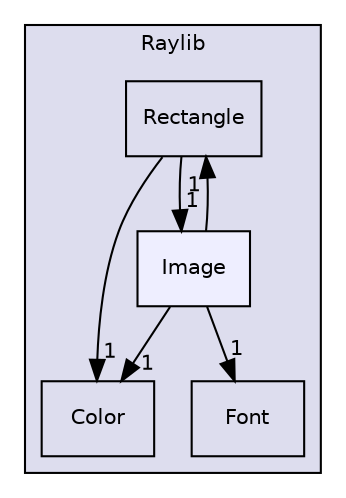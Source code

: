 digraph "Documents/GitHub/B-YEP-400-LYN-4-1-indiestudio-lucas.guichard/Lib/XRaylib/Raylib/Image" {
  compound=true
  node [ fontsize="10", fontname="Helvetica"];
  edge [ labelfontsize="10", labelfontname="Helvetica"];
  subgraph clusterdir_de334b3105e3c27a200be04983862f6f {
    graph [ bgcolor="#ddddee", pencolor="black", label="Raylib" fontname="Helvetica", fontsize="10", URL="dir_de334b3105e3c27a200be04983862f6f.html"]
  dir_04ae11eb1dc9e50af04680fcd1aacb7e [shape=box label="Color" URL="dir_04ae11eb1dc9e50af04680fcd1aacb7e.html"];
  dir_4fae295f01a2965dff9d34ef9d6f9183 [shape=box label="Rectangle" URL="dir_4fae295f01a2965dff9d34ef9d6f9183.html"];
  dir_656373ca76ccc6d30fb490662f00e3e2 [shape=box label="Font" URL="dir_656373ca76ccc6d30fb490662f00e3e2.html"];
  dir_4c43a692b8b851a62e1ab45380eba154 [shape=box, label="Image", style="filled", fillcolor="#eeeeff", pencolor="black", URL="dir_4c43a692b8b851a62e1ab45380eba154.html"];
  }
  dir_4fae295f01a2965dff9d34ef9d6f9183->dir_04ae11eb1dc9e50af04680fcd1aacb7e [headlabel="1", labeldistance=1.5 headhref="dir_000043_000032.html"];
  dir_4fae295f01a2965dff9d34ef9d6f9183->dir_4c43a692b8b851a62e1ab45380eba154 [headlabel="1", labeldistance=1.5 headhref="dir_000043_000038.html"];
  dir_4c43a692b8b851a62e1ab45380eba154->dir_04ae11eb1dc9e50af04680fcd1aacb7e [headlabel="1", labeldistance=1.5 headhref="dir_000038_000032.html"];
  dir_4c43a692b8b851a62e1ab45380eba154->dir_4fae295f01a2965dff9d34ef9d6f9183 [headlabel="1", labeldistance=1.5 headhref="dir_000038_000043.html"];
  dir_4c43a692b8b851a62e1ab45380eba154->dir_656373ca76ccc6d30fb490662f00e3e2 [headlabel="1", labeldistance=1.5 headhref="dir_000038_000036.html"];
}
